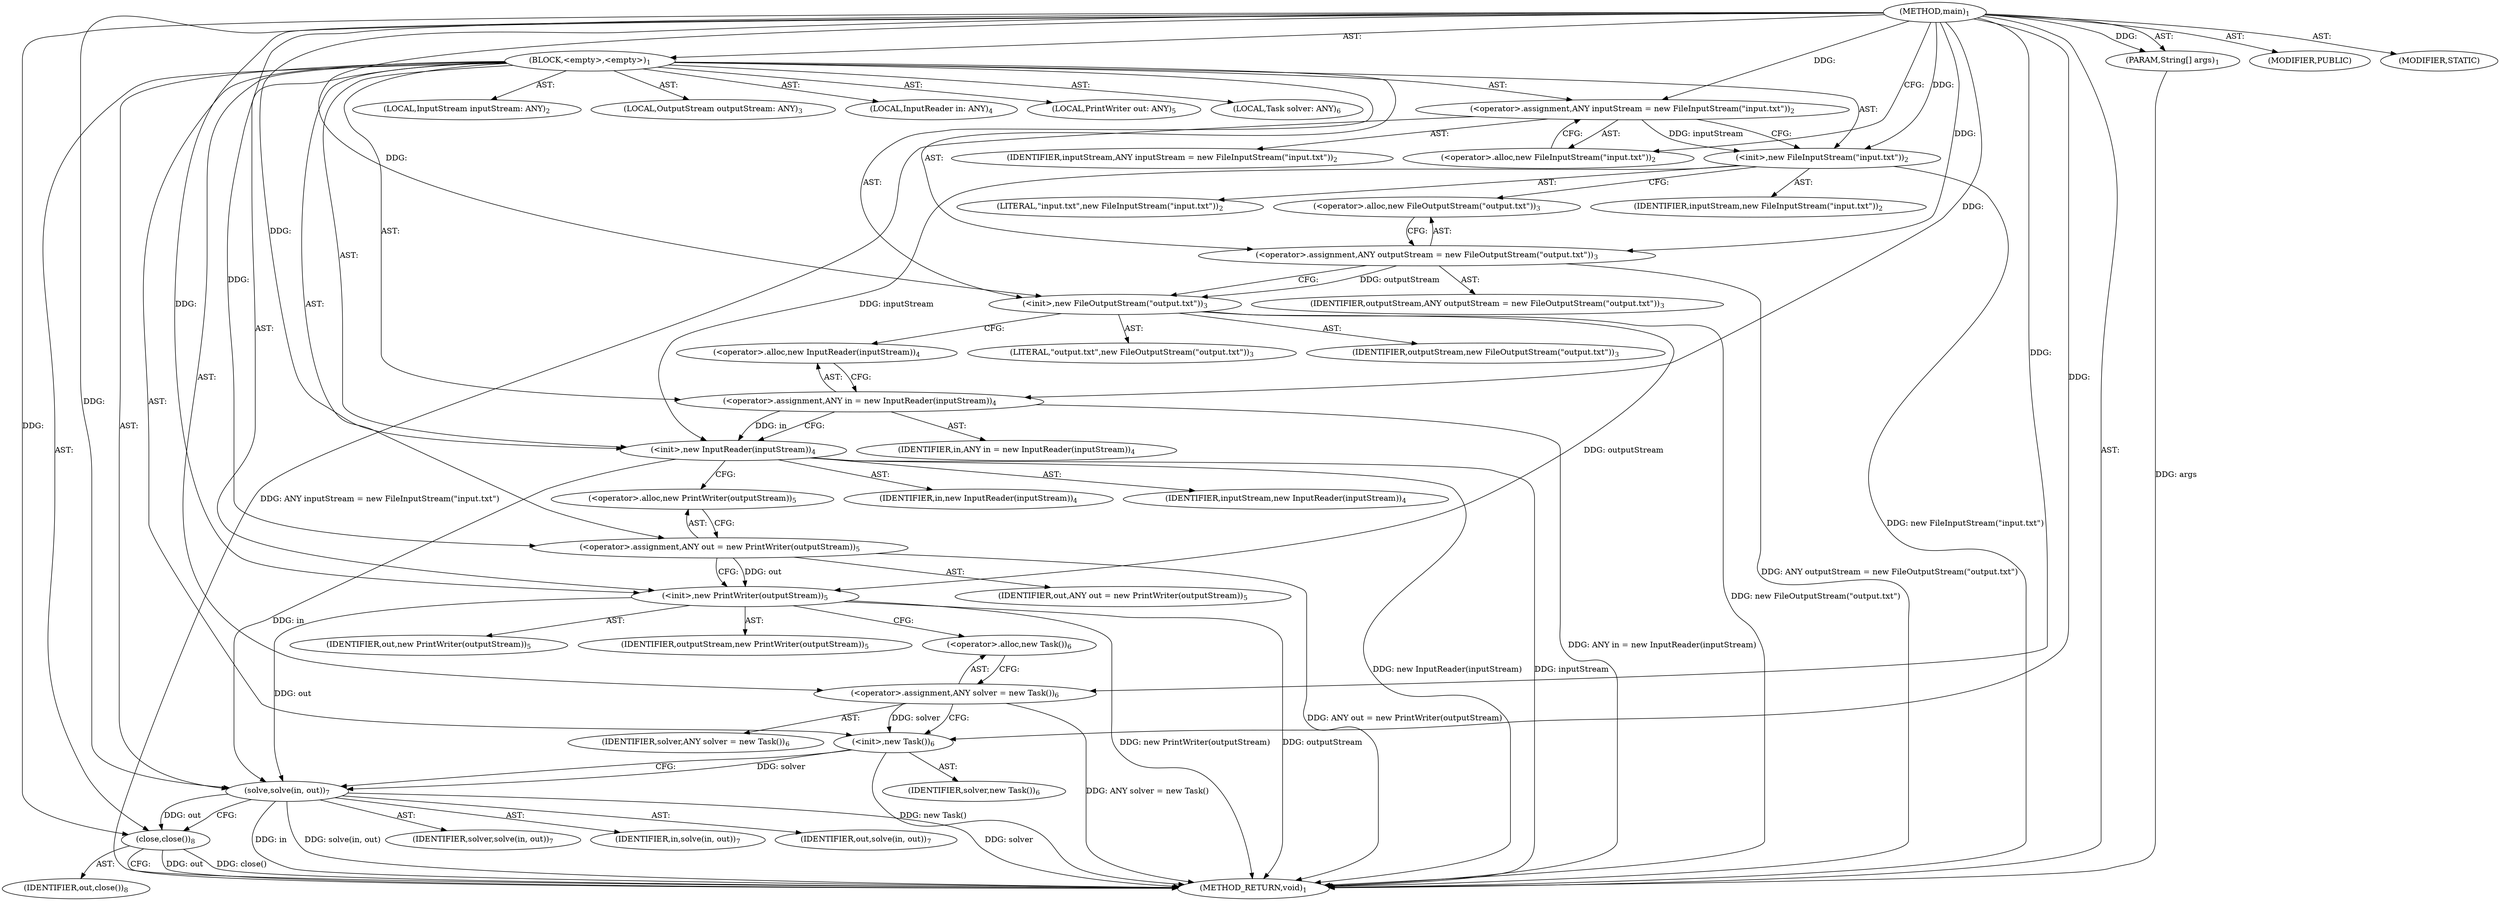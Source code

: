 digraph "main" {  
"27" [label = <(METHOD,main)<SUB>1</SUB>> ]
"28" [label = <(PARAM,String[] args)<SUB>1</SUB>> ]
"29" [label = <(BLOCK,&lt;empty&gt;,&lt;empty&gt;)<SUB>1</SUB>> ]
"4" [label = <(LOCAL,InputStream inputStream: ANY)<SUB>2</SUB>> ]
"30" [label = <(&lt;operator&gt;.assignment,ANY inputStream = new FileInputStream(&quot;input.txt&quot;))<SUB>2</SUB>> ]
"31" [label = <(IDENTIFIER,inputStream,ANY inputStream = new FileInputStream(&quot;input.txt&quot;))<SUB>2</SUB>> ]
"32" [label = <(&lt;operator&gt;.alloc,new FileInputStream(&quot;input.txt&quot;))<SUB>2</SUB>> ]
"33" [label = <(&lt;init&gt;,new FileInputStream(&quot;input.txt&quot;))<SUB>2</SUB>> ]
"3" [label = <(IDENTIFIER,inputStream,new FileInputStream(&quot;input.txt&quot;))<SUB>2</SUB>> ]
"34" [label = <(LITERAL,&quot;input.txt&quot;,new FileInputStream(&quot;input.txt&quot;))<SUB>2</SUB>> ]
"6" [label = <(LOCAL,OutputStream outputStream: ANY)<SUB>3</SUB>> ]
"35" [label = <(&lt;operator&gt;.assignment,ANY outputStream = new FileOutputStream(&quot;output.txt&quot;))<SUB>3</SUB>> ]
"36" [label = <(IDENTIFIER,outputStream,ANY outputStream = new FileOutputStream(&quot;output.txt&quot;))<SUB>3</SUB>> ]
"37" [label = <(&lt;operator&gt;.alloc,new FileOutputStream(&quot;output.txt&quot;))<SUB>3</SUB>> ]
"38" [label = <(&lt;init&gt;,new FileOutputStream(&quot;output.txt&quot;))<SUB>3</SUB>> ]
"5" [label = <(IDENTIFIER,outputStream,new FileOutputStream(&quot;output.txt&quot;))<SUB>3</SUB>> ]
"39" [label = <(LITERAL,&quot;output.txt&quot;,new FileOutputStream(&quot;output.txt&quot;))<SUB>3</SUB>> ]
"8" [label = <(LOCAL,InputReader in: ANY)<SUB>4</SUB>> ]
"40" [label = <(&lt;operator&gt;.assignment,ANY in = new InputReader(inputStream))<SUB>4</SUB>> ]
"41" [label = <(IDENTIFIER,in,ANY in = new InputReader(inputStream))<SUB>4</SUB>> ]
"42" [label = <(&lt;operator&gt;.alloc,new InputReader(inputStream))<SUB>4</SUB>> ]
"43" [label = <(&lt;init&gt;,new InputReader(inputStream))<SUB>4</SUB>> ]
"7" [label = <(IDENTIFIER,in,new InputReader(inputStream))<SUB>4</SUB>> ]
"44" [label = <(IDENTIFIER,inputStream,new InputReader(inputStream))<SUB>4</SUB>> ]
"10" [label = <(LOCAL,PrintWriter out: ANY)<SUB>5</SUB>> ]
"45" [label = <(&lt;operator&gt;.assignment,ANY out = new PrintWriter(outputStream))<SUB>5</SUB>> ]
"46" [label = <(IDENTIFIER,out,ANY out = new PrintWriter(outputStream))<SUB>5</SUB>> ]
"47" [label = <(&lt;operator&gt;.alloc,new PrintWriter(outputStream))<SUB>5</SUB>> ]
"48" [label = <(&lt;init&gt;,new PrintWriter(outputStream))<SUB>5</SUB>> ]
"9" [label = <(IDENTIFIER,out,new PrintWriter(outputStream))<SUB>5</SUB>> ]
"49" [label = <(IDENTIFIER,outputStream,new PrintWriter(outputStream))<SUB>5</SUB>> ]
"12" [label = <(LOCAL,Task solver: ANY)<SUB>6</SUB>> ]
"50" [label = <(&lt;operator&gt;.assignment,ANY solver = new Task())<SUB>6</SUB>> ]
"51" [label = <(IDENTIFIER,solver,ANY solver = new Task())<SUB>6</SUB>> ]
"52" [label = <(&lt;operator&gt;.alloc,new Task())<SUB>6</SUB>> ]
"53" [label = <(&lt;init&gt;,new Task())<SUB>6</SUB>> ]
"11" [label = <(IDENTIFIER,solver,new Task())<SUB>6</SUB>> ]
"54" [label = <(solve,solve(in, out))<SUB>7</SUB>> ]
"55" [label = <(IDENTIFIER,solver,solve(in, out))<SUB>7</SUB>> ]
"56" [label = <(IDENTIFIER,in,solve(in, out))<SUB>7</SUB>> ]
"57" [label = <(IDENTIFIER,out,solve(in, out))<SUB>7</SUB>> ]
"58" [label = <(close,close())<SUB>8</SUB>> ]
"59" [label = <(IDENTIFIER,out,close())<SUB>8</SUB>> ]
"60" [label = <(MODIFIER,PUBLIC)> ]
"61" [label = <(MODIFIER,STATIC)> ]
"62" [label = <(METHOD_RETURN,void)<SUB>1</SUB>> ]
  "27" -> "28"  [ label = "AST: "] 
  "27" -> "29"  [ label = "AST: "] 
  "27" -> "60"  [ label = "AST: "] 
  "27" -> "61"  [ label = "AST: "] 
  "27" -> "62"  [ label = "AST: "] 
  "29" -> "4"  [ label = "AST: "] 
  "29" -> "30"  [ label = "AST: "] 
  "29" -> "33"  [ label = "AST: "] 
  "29" -> "6"  [ label = "AST: "] 
  "29" -> "35"  [ label = "AST: "] 
  "29" -> "38"  [ label = "AST: "] 
  "29" -> "8"  [ label = "AST: "] 
  "29" -> "40"  [ label = "AST: "] 
  "29" -> "43"  [ label = "AST: "] 
  "29" -> "10"  [ label = "AST: "] 
  "29" -> "45"  [ label = "AST: "] 
  "29" -> "48"  [ label = "AST: "] 
  "29" -> "12"  [ label = "AST: "] 
  "29" -> "50"  [ label = "AST: "] 
  "29" -> "53"  [ label = "AST: "] 
  "29" -> "54"  [ label = "AST: "] 
  "29" -> "58"  [ label = "AST: "] 
  "30" -> "31"  [ label = "AST: "] 
  "30" -> "32"  [ label = "AST: "] 
  "33" -> "3"  [ label = "AST: "] 
  "33" -> "34"  [ label = "AST: "] 
  "35" -> "36"  [ label = "AST: "] 
  "35" -> "37"  [ label = "AST: "] 
  "38" -> "5"  [ label = "AST: "] 
  "38" -> "39"  [ label = "AST: "] 
  "40" -> "41"  [ label = "AST: "] 
  "40" -> "42"  [ label = "AST: "] 
  "43" -> "7"  [ label = "AST: "] 
  "43" -> "44"  [ label = "AST: "] 
  "45" -> "46"  [ label = "AST: "] 
  "45" -> "47"  [ label = "AST: "] 
  "48" -> "9"  [ label = "AST: "] 
  "48" -> "49"  [ label = "AST: "] 
  "50" -> "51"  [ label = "AST: "] 
  "50" -> "52"  [ label = "AST: "] 
  "53" -> "11"  [ label = "AST: "] 
  "54" -> "55"  [ label = "AST: "] 
  "54" -> "56"  [ label = "AST: "] 
  "54" -> "57"  [ label = "AST: "] 
  "58" -> "59"  [ label = "AST: "] 
  "30" -> "33"  [ label = "CFG: "] 
  "33" -> "37"  [ label = "CFG: "] 
  "35" -> "38"  [ label = "CFG: "] 
  "38" -> "42"  [ label = "CFG: "] 
  "40" -> "43"  [ label = "CFG: "] 
  "43" -> "47"  [ label = "CFG: "] 
  "45" -> "48"  [ label = "CFG: "] 
  "48" -> "52"  [ label = "CFG: "] 
  "50" -> "53"  [ label = "CFG: "] 
  "53" -> "54"  [ label = "CFG: "] 
  "54" -> "58"  [ label = "CFG: "] 
  "58" -> "62"  [ label = "CFG: "] 
  "32" -> "30"  [ label = "CFG: "] 
  "37" -> "35"  [ label = "CFG: "] 
  "42" -> "40"  [ label = "CFG: "] 
  "47" -> "45"  [ label = "CFG: "] 
  "52" -> "50"  [ label = "CFG: "] 
  "27" -> "32"  [ label = "CFG: "] 
  "28" -> "62"  [ label = "DDG: args"] 
  "30" -> "62"  [ label = "DDG: ANY inputStream = new FileInputStream(&quot;input.txt&quot;)"] 
  "33" -> "62"  [ label = "DDG: new FileInputStream(&quot;input.txt&quot;)"] 
  "35" -> "62"  [ label = "DDG: ANY outputStream = new FileOutputStream(&quot;output.txt&quot;)"] 
  "38" -> "62"  [ label = "DDG: new FileOutputStream(&quot;output.txt&quot;)"] 
  "40" -> "62"  [ label = "DDG: ANY in = new InputReader(inputStream)"] 
  "43" -> "62"  [ label = "DDG: inputStream"] 
  "43" -> "62"  [ label = "DDG: new InputReader(inputStream)"] 
  "45" -> "62"  [ label = "DDG: ANY out = new PrintWriter(outputStream)"] 
  "48" -> "62"  [ label = "DDG: outputStream"] 
  "48" -> "62"  [ label = "DDG: new PrintWriter(outputStream)"] 
  "50" -> "62"  [ label = "DDG: ANY solver = new Task()"] 
  "53" -> "62"  [ label = "DDG: new Task()"] 
  "54" -> "62"  [ label = "DDG: solver"] 
  "54" -> "62"  [ label = "DDG: in"] 
  "54" -> "62"  [ label = "DDG: solve(in, out)"] 
  "58" -> "62"  [ label = "DDG: out"] 
  "58" -> "62"  [ label = "DDG: close()"] 
  "27" -> "28"  [ label = "DDG: "] 
  "27" -> "30"  [ label = "DDG: "] 
  "27" -> "35"  [ label = "DDG: "] 
  "27" -> "40"  [ label = "DDG: "] 
  "27" -> "45"  [ label = "DDG: "] 
  "27" -> "50"  [ label = "DDG: "] 
  "30" -> "33"  [ label = "DDG: inputStream"] 
  "27" -> "33"  [ label = "DDG: "] 
  "35" -> "38"  [ label = "DDG: outputStream"] 
  "27" -> "38"  [ label = "DDG: "] 
  "40" -> "43"  [ label = "DDG: in"] 
  "27" -> "43"  [ label = "DDG: "] 
  "33" -> "43"  [ label = "DDG: inputStream"] 
  "45" -> "48"  [ label = "DDG: out"] 
  "27" -> "48"  [ label = "DDG: "] 
  "38" -> "48"  [ label = "DDG: outputStream"] 
  "50" -> "53"  [ label = "DDG: solver"] 
  "27" -> "53"  [ label = "DDG: "] 
  "53" -> "54"  [ label = "DDG: solver"] 
  "27" -> "54"  [ label = "DDG: "] 
  "43" -> "54"  [ label = "DDG: in"] 
  "48" -> "54"  [ label = "DDG: out"] 
  "54" -> "58"  [ label = "DDG: out"] 
  "27" -> "58"  [ label = "DDG: "] 
}
